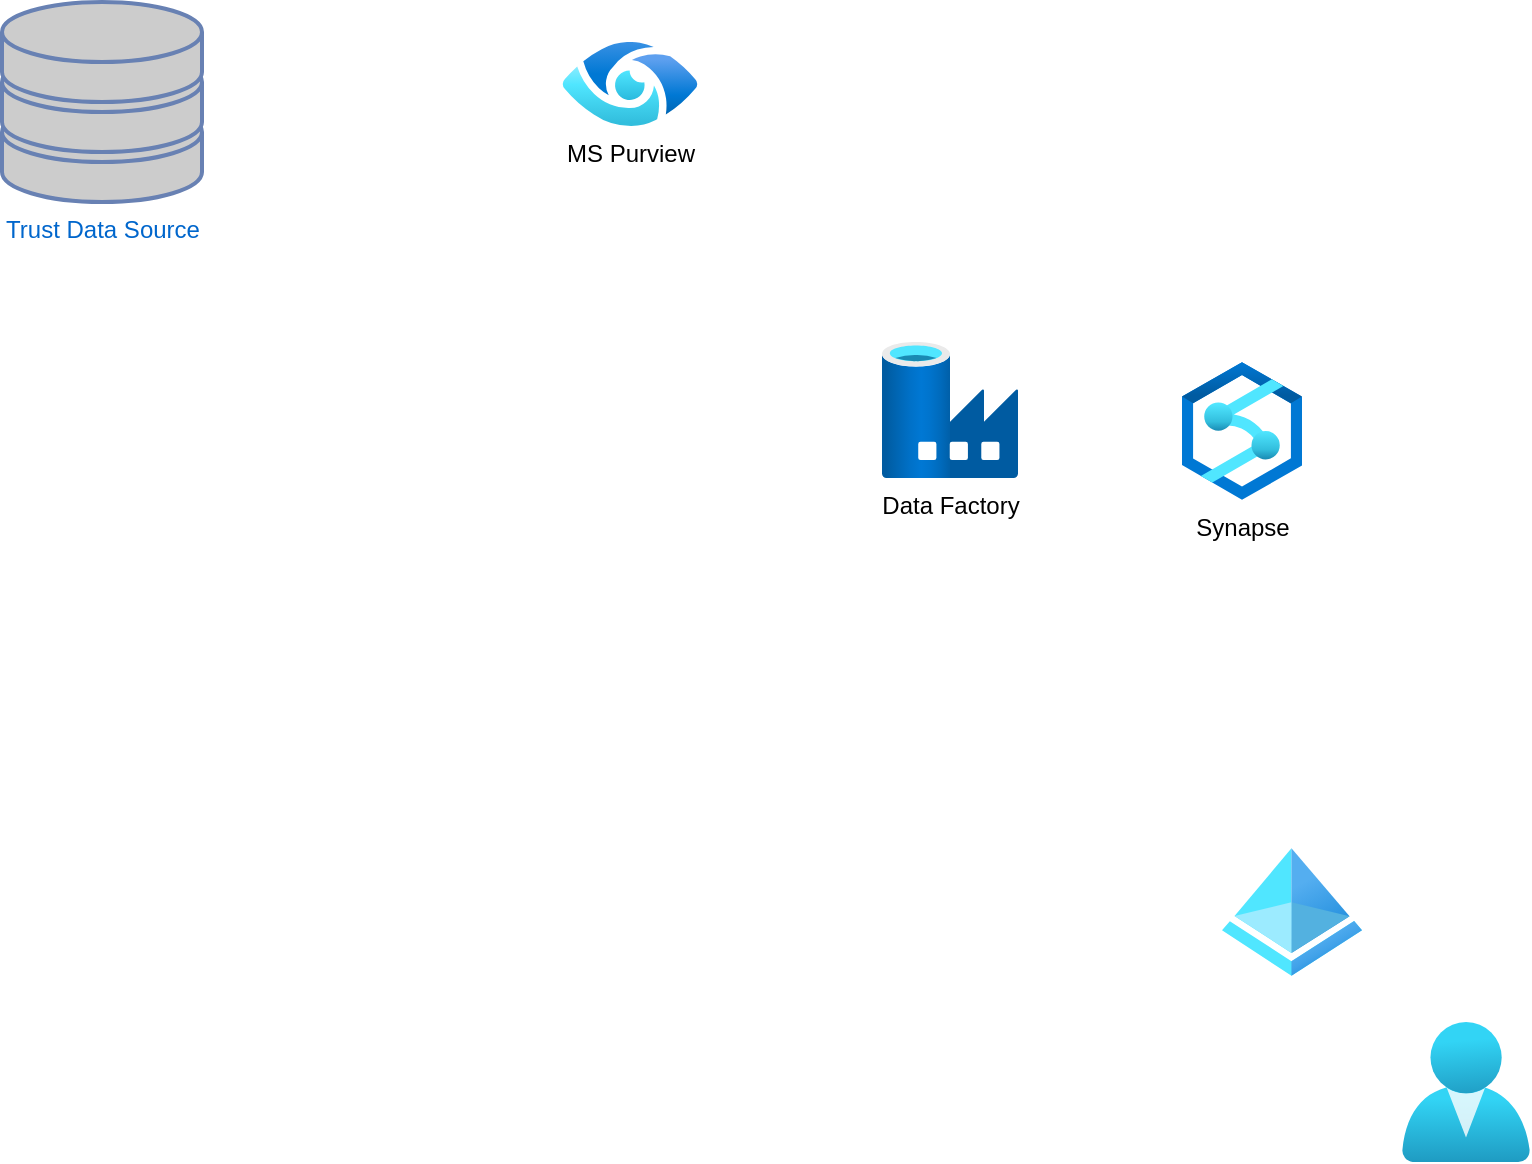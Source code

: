 <mxfile version="20.7.4" type="github">
  <diagram id="jJmVu1tqsUVlsEEVzgBu" name="Page-1">
    <mxGraphModel dx="1176" dy="735" grid="1" gridSize="10" guides="1" tooltips="1" connect="1" arrows="1" fold="1" page="1" pageScale="1" pageWidth="827" pageHeight="1169" math="0" shadow="0">
      <root>
        <mxCell id="0" />
        <mxCell id="1" parent="0" />
        <mxCell id="b0aSzvomN3RKFE0oFQqu-1" value="Data Factory" style="aspect=fixed;html=1;points=[];align=center;image;fontSize=12;image=img/lib/azure2/databases/Data_Factory.svg;" vertex="1" parent="1">
          <mxGeometry x="460" y="300" width="68" height="68" as="geometry" />
        </mxCell>
        <mxCell id="b0aSzvomN3RKFE0oFQqu-2" value="Synapse" style="aspect=fixed;html=1;points=[];align=center;image;fontSize=12;image=img/lib/azure2/databases/Azure_Synapse_Analytics.svg;" vertex="1" parent="1">
          <mxGeometry x="610" y="310" width="60" height="69" as="geometry" />
        </mxCell>
        <mxCell id="b0aSzvomN3RKFE0oFQqu-3" value="" style="aspect=fixed;html=1;points=[];align=center;image;fontSize=12;image=img/lib/azure2/identity/Users.svg;" vertex="1" parent="1">
          <mxGeometry x="720" y="640" width="64" height="70" as="geometry" />
        </mxCell>
        <mxCell id="b0aSzvomN3RKFE0oFQqu-4" value="" style="aspect=fixed;html=1;points=[];align=center;image;fontSize=12;image=img/lib/azure2/identity/Azure_Active_Directory.svg;" vertex="1" parent="1">
          <mxGeometry x="630" y="553" width="70" height="64" as="geometry" />
        </mxCell>
        <mxCell id="b0aSzvomN3RKFE0oFQqu-5" value="MS Purview" style="aspect=fixed;html=1;points=[];align=center;image;fontSize=12;image=img/lib/azure2/databases/Azure_Purview_Accounts.svg;" vertex="1" parent="1">
          <mxGeometry x="300" y="150" width="68" height="42" as="geometry" />
        </mxCell>
        <mxCell id="b0aSzvomN3RKFE0oFQqu-6" value="Trust Data Source" style="fontColor=#0066CC;verticalAlign=top;verticalLabelPosition=bottom;labelPosition=center;align=center;html=1;outlineConnect=0;fillColor=#CCCCCC;strokeColor=#6881B3;gradientColor=none;gradientDirection=north;strokeWidth=2;shape=mxgraph.networks.storage;" vertex="1" parent="1">
          <mxGeometry x="20" y="130" width="100" height="100" as="geometry" />
        </mxCell>
      </root>
    </mxGraphModel>
  </diagram>
</mxfile>
